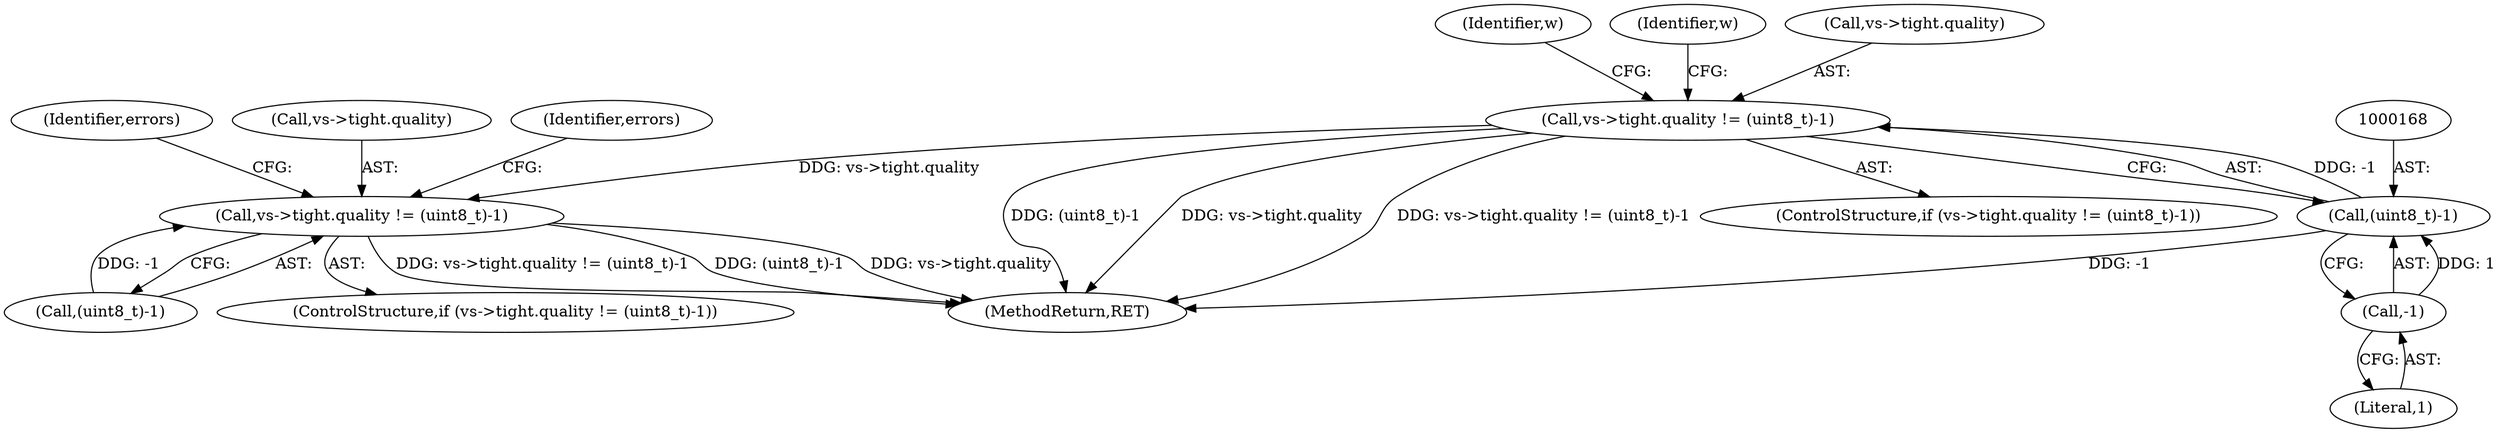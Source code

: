 digraph "0_qemu_9f64916da20eea67121d544698676295bbb105a7_4@pointer" {
"1000161" [label="(Call,vs->tight.quality != (uint8_t)-1)"];
"1000167" [label="(Call,(uint8_t)-1)"];
"1000169" [label="(Call,-1)"];
"1000221" [label="(Call,vs->tight.quality != (uint8_t)-1)"];
"1000286" [label="(MethodReturn,RET)"];
"1000186" [label="(Identifier,w)"];
"1000221" [label="(Call,vs->tight.quality != (uint8_t)-1)"];
"1000169" [label="(Call,-1)"];
"1000234" [label="(Identifier,errors)"];
"1000242" [label="(Identifier,errors)"];
"1000227" [label="(Call,(uint8_t)-1)"];
"1000161" [label="(Call,vs->tight.quality != (uint8_t)-1)"];
"1000175" [label="(Identifier,w)"];
"1000220" [label="(ControlStructure,if (vs->tight.quality != (uint8_t)-1))"];
"1000170" [label="(Literal,1)"];
"1000160" [label="(ControlStructure,if (vs->tight.quality != (uint8_t)-1))"];
"1000222" [label="(Call,vs->tight.quality)"];
"1000167" [label="(Call,(uint8_t)-1)"];
"1000162" [label="(Call,vs->tight.quality)"];
"1000161" -> "1000160"  [label="AST: "];
"1000161" -> "1000167"  [label="CFG: "];
"1000162" -> "1000161"  [label="AST: "];
"1000167" -> "1000161"  [label="AST: "];
"1000175" -> "1000161"  [label="CFG: "];
"1000186" -> "1000161"  [label="CFG: "];
"1000161" -> "1000286"  [label="DDG: (uint8_t)-1"];
"1000161" -> "1000286"  [label="DDG: vs->tight.quality"];
"1000161" -> "1000286"  [label="DDG: vs->tight.quality != (uint8_t)-1"];
"1000167" -> "1000161"  [label="DDG: -1"];
"1000161" -> "1000221"  [label="DDG: vs->tight.quality"];
"1000167" -> "1000169"  [label="CFG: "];
"1000168" -> "1000167"  [label="AST: "];
"1000169" -> "1000167"  [label="AST: "];
"1000167" -> "1000286"  [label="DDG: -1"];
"1000169" -> "1000167"  [label="DDG: 1"];
"1000169" -> "1000170"  [label="CFG: "];
"1000170" -> "1000169"  [label="AST: "];
"1000221" -> "1000220"  [label="AST: "];
"1000221" -> "1000227"  [label="CFG: "];
"1000222" -> "1000221"  [label="AST: "];
"1000227" -> "1000221"  [label="AST: "];
"1000234" -> "1000221"  [label="CFG: "];
"1000242" -> "1000221"  [label="CFG: "];
"1000221" -> "1000286"  [label="DDG: vs->tight.quality != (uint8_t)-1"];
"1000221" -> "1000286"  [label="DDG: (uint8_t)-1"];
"1000221" -> "1000286"  [label="DDG: vs->tight.quality"];
"1000227" -> "1000221"  [label="DDG: -1"];
}
